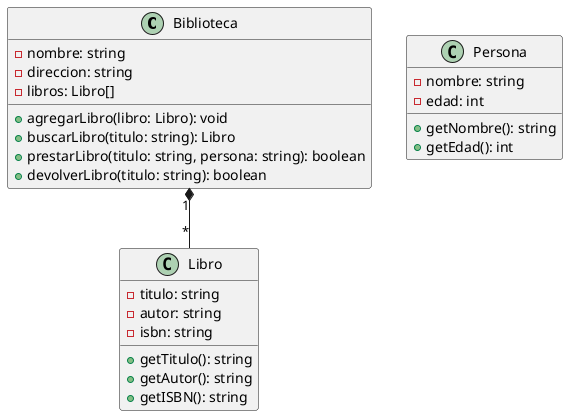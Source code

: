 @startuml
class Biblioteca {
    - nombre: string
    - direccion: string
    - libros: Libro[]
    + agregarLibro(libro: Libro): void
    + buscarLibro(titulo: string): Libro
    + prestarLibro(titulo: string, persona: string): boolean
    + devolverLibro(titulo: string): boolean
}

class Libro {
    - titulo: string
    - autor: string
    - isbn: string
    + getTitulo(): string
    + getAutor(): string
    + getISBN(): string
}

class Persona {
    - nombre: string
    - edad: int
    + getNombre(): string
    + getEdad(): int
}

Biblioteca "1" *-- "*" Libro
@enduml
